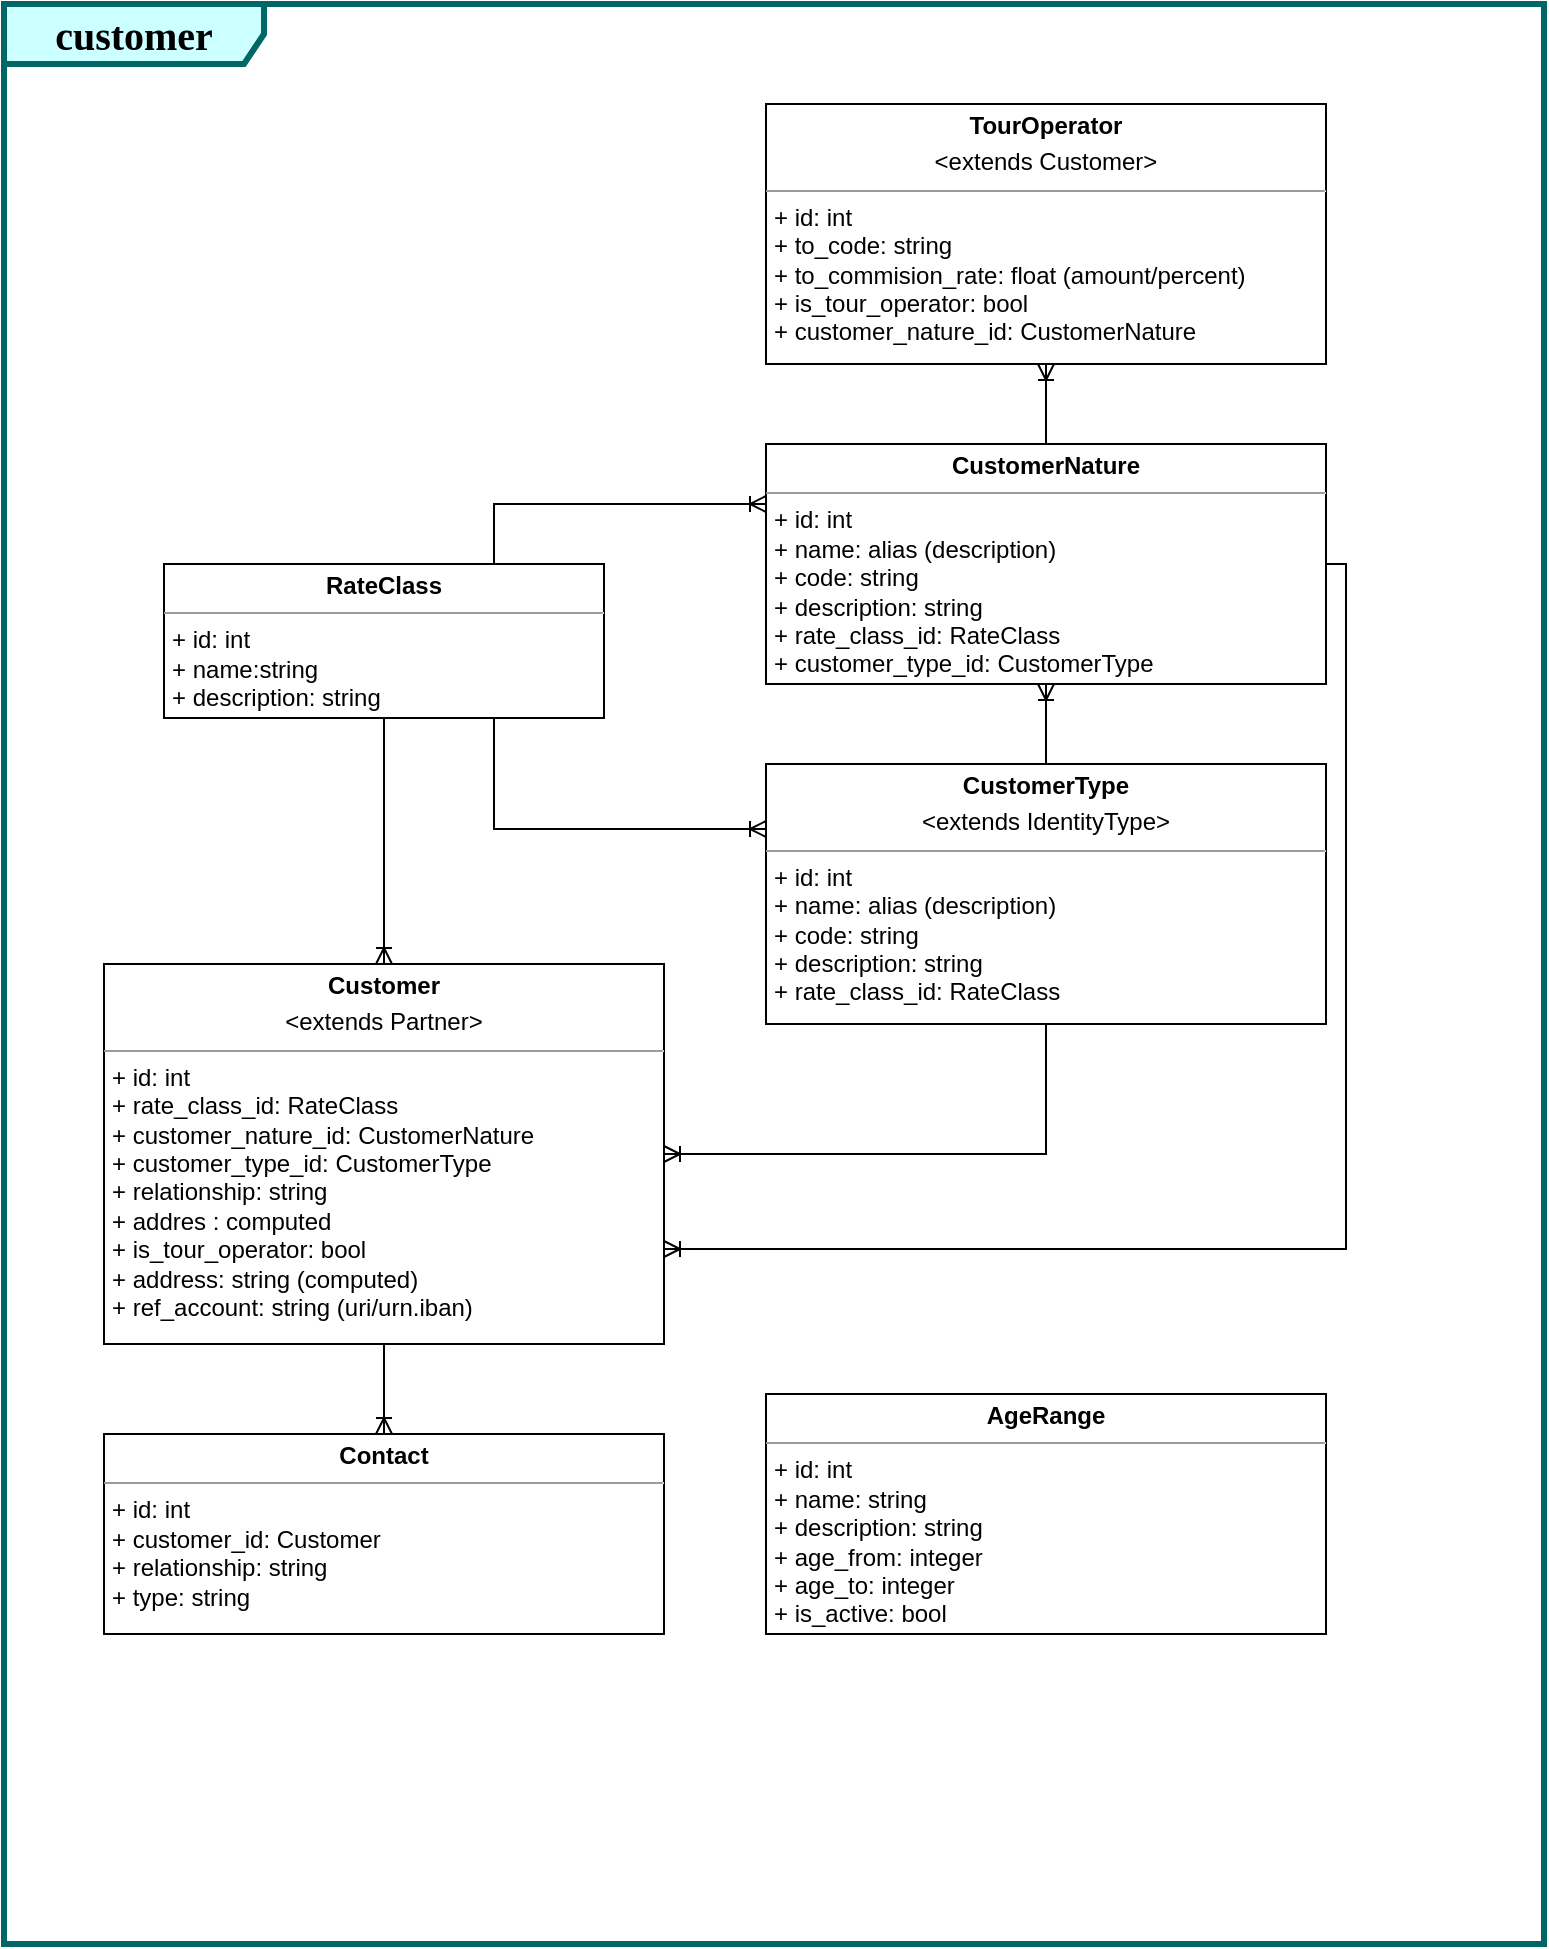 <mxfile version="21.4.0" type="device">
  <diagram name="Page-1" id="ArHbETY7Osu0yBzMkFwy">
    <mxGraphModel dx="449" dy="606" grid="1" gridSize="10" guides="1" tooltips="1" connect="1" arrows="1" fold="1" page="1" pageScale="1" pageWidth="827" pageHeight="1169" math="0" shadow="0">
      <root>
        <mxCell id="0" />
        <mxCell id="1" parent="0" />
        <mxCell id="o56gZvxd09uNSgiQIoGd-1" value="&lt;font style=&quot;font-size: 20px;&quot;&gt;&lt;b&gt;customer&lt;/b&gt;&lt;/font&gt;" style="shape=umlFrame;whiteSpace=wrap;html=1;rounded=0;shadow=0;comic=0;labelBackgroundColor=none;strokeWidth=3;fontFamily=Verdana;fontSize=10;align=center;width=130;height=30;fillColor=#CCFFFF;strokeColor=#006666;" parent="1" vertex="1">
          <mxGeometry x="860" y="30" width="770" height="970" as="geometry" />
        </mxCell>
        <mxCell id="o56gZvxd09uNSgiQIoGd-2" value="&lt;p style=&quot;margin: 0px ; margin-top: 4px ; text-align: center&quot;&gt;&lt;b&gt;Customer&lt;/b&gt;&lt;/p&gt;&lt;p style=&quot;margin: 0px ; margin-top: 4px ; text-align: center&quot;&gt;&amp;lt;extends Partner&amp;gt;&lt;/p&gt;&lt;hr size=&quot;1&quot;&gt;&lt;p style=&quot;margin: 0px ; margin-left: 4px&quot;&gt;+ id: int&lt;/p&gt;&lt;p style=&quot;margin: 0px ; margin-left: 4px&quot;&gt;+ rate_class_id: RateClass&lt;/p&gt;&lt;p style=&quot;margin: 0px ; margin-left: 4px&quot;&gt;+ customer_nature_id: CustomerNature&lt;/p&gt;&lt;p style=&quot;margin: 0px ; margin-left: 4px&quot;&gt;+ customer_type_id: CustomerType&lt;/p&gt;&lt;p style=&quot;margin: 0px ; margin-left: 4px&quot;&gt;+ relationship: string&lt;/p&gt;&lt;p style=&quot;margin: 0px ; margin-left: 4px&quot;&gt;+ addres : computed&lt;/p&gt;&lt;p style=&quot;margin: 0px ; margin-left: 4px&quot;&gt;+ is_tour_operator: bool&lt;/p&gt;&lt;p style=&quot;margin: 0px ; margin-left: 4px&quot;&gt;&lt;span style=&quot;background-color: initial;&quot;&gt;+ address: string (computed)&lt;/span&gt;&lt;br&gt;&lt;/p&gt;&lt;p style=&quot;margin: 0px ; margin-left: 4px&quot;&gt;&lt;span style=&quot;background-color: initial;&quot;&gt;+ ref_account: string (uri/urn.iban)&lt;/span&gt;&lt;br&gt;&lt;/p&gt;&lt;p style=&quot;margin: 0px ; margin-left: 4px&quot;&gt;&lt;br&gt;&lt;/p&gt;&lt;p style=&quot;margin: 0px 0px 0px 4px;&quot;&gt;&lt;br&gt;&lt;/p&gt;&lt;p style=&quot;margin: 0px 0px 0px 4px;&quot;&gt;&lt;br&gt;&lt;/p&gt;&lt;p style=&quot;margin: 0px 0px 0px 4px;&quot;&gt;&lt;br&gt;&lt;/p&gt;&lt;p style=&quot;margin: 0px 0px 0px 4px;&quot;&gt;&lt;br&gt;&lt;/p&gt;&lt;p style=&quot;margin: 0px 0px 0px 4px;&quot;&gt;&lt;br&gt;&lt;/p&gt;" style="verticalAlign=top;align=left;overflow=fill;fontSize=12;fontFamily=Helvetica;html=1;rounded=0;shadow=0;comic=0;labelBackgroundColor=none;strokeWidth=1" parent="1" vertex="1">
          <mxGeometry x="910" y="510" width="280" height="190" as="geometry" />
        </mxCell>
        <mxCell id="o56gZvxd09uNSgiQIoGd-4" value="&lt;p style=&quot;margin: 0px ; margin-top: 4px ; text-align: center&quot;&gt;&lt;b&gt;CustomerNature&lt;/b&gt;&lt;/p&gt;&lt;hr size=&quot;1&quot;&gt;&lt;p style=&quot;margin: 0px ; margin-left: 4px&quot;&gt;+ id: int&lt;/p&gt;&lt;p style=&quot;margin: 0px ; margin-left: 4px&quot;&gt;+ name: alias (description)&lt;/p&gt;&lt;p style=&quot;margin: 0px ; margin-left: 4px&quot;&gt;+ code: string&lt;/p&gt;&lt;p style=&quot;margin: 0px ; margin-left: 4px&quot;&gt;+ description: string&lt;/p&gt;&lt;p style=&quot;margin: 0px ; margin-left: 4px&quot;&gt;+ rate_class_id: RateClass&lt;/p&gt;&lt;p style=&quot;margin: 0px ; margin-left: 4px&quot;&gt;+ customer_type_id: CustomerType&lt;/p&gt;&lt;p style=&quot;margin: 0px ; margin-left: 4px&quot;&gt;&lt;br&gt;&lt;/p&gt;&lt;p style=&quot;margin: 0px ; margin-left: 4px&quot;&gt;&lt;br&gt;&lt;/p&gt;&lt;p style=&quot;margin: 0px 0px 0px 4px;&quot;&gt;&lt;br&gt;&lt;/p&gt;&lt;p style=&quot;margin: 0px 0px 0px 4px;&quot;&gt;&lt;br&gt;&lt;/p&gt;&lt;p style=&quot;margin: 0px 0px 0px 4px;&quot;&gt;&lt;br&gt;&lt;/p&gt;&lt;p style=&quot;margin: 0px 0px 0px 4px;&quot;&gt;&lt;br&gt;&lt;/p&gt;&lt;p style=&quot;margin: 0px 0px 0px 4px;&quot;&gt;&lt;br&gt;&lt;/p&gt;" style="verticalAlign=top;align=left;overflow=fill;fontSize=12;fontFamily=Helvetica;html=1;rounded=0;shadow=0;comic=0;labelBackgroundColor=none;strokeWidth=1" parent="1" vertex="1">
          <mxGeometry x="1241" y="250" width="280" height="120" as="geometry" />
        </mxCell>
        <mxCell id="o56gZvxd09uNSgiQIoGd-6" value="&lt;p style=&quot;margin: 0px ; margin-top: 4px ; text-align: center&quot;&gt;&lt;b&gt;CustomerType&lt;/b&gt;&lt;/p&gt;&lt;p style=&quot;margin: 0px ; margin-top: 4px ; text-align: center&quot;&gt;&amp;lt;extends IdentityType&amp;gt;&lt;/p&gt;&lt;hr size=&quot;1&quot;&gt;&lt;p style=&quot;margin: 0px ; margin-left: 4px&quot;&gt;+ id: int&lt;/p&gt;&lt;p style=&quot;margin: 0px ; margin-left: 4px&quot;&gt;+ name: alias (description)&lt;/p&gt;&lt;p style=&quot;margin: 0px ; margin-left: 4px&quot;&gt;+ code: string&lt;/p&gt;&lt;p style=&quot;margin: 0px ; margin-left: 4px&quot;&gt;+ description: string&lt;/p&gt;&lt;p style=&quot;margin: 0px ; margin-left: 4px&quot;&gt;+ rate_class_id: RateClass&lt;/p&gt;&lt;p style=&quot;margin: 0px ; margin-left: 4px&quot;&gt;&lt;br&gt;&lt;/p&gt;&lt;p style=&quot;margin: 0px ; margin-left: 4px&quot;&gt;&lt;br&gt;&lt;/p&gt;&lt;p style=&quot;margin: 0px 0px 0px 4px;&quot;&gt;&lt;br&gt;&lt;/p&gt;&lt;p style=&quot;margin: 0px 0px 0px 4px;&quot;&gt;&lt;br&gt;&lt;/p&gt;&lt;p style=&quot;margin: 0px 0px 0px 4px;&quot;&gt;&lt;br&gt;&lt;/p&gt;&lt;p style=&quot;margin: 0px 0px 0px 4px;&quot;&gt;&lt;br&gt;&lt;/p&gt;&lt;p style=&quot;margin: 0px 0px 0px 4px;&quot;&gt;&lt;br&gt;&lt;/p&gt;" style="verticalAlign=top;align=left;overflow=fill;fontSize=12;fontFamily=Helvetica;html=1;rounded=0;shadow=0;comic=0;labelBackgroundColor=none;strokeWidth=1" parent="1" vertex="1">
          <mxGeometry x="1241" y="410" width="280" height="130" as="geometry" />
        </mxCell>
        <mxCell id="o56gZvxd09uNSgiQIoGd-7" value="&lt;p style=&quot;margin: 0px ; margin-top: 4px ; text-align: center&quot;&gt;&lt;b&gt;RateClass&lt;/b&gt;&lt;/p&gt;&lt;hr size=&quot;1&quot;&gt;&lt;p style=&quot;margin: 0px ; margin-left: 4px&quot;&gt;+ id: int&lt;/p&gt;&lt;p style=&quot;margin: 0px ; margin-left: 4px&quot;&gt;+ name:string&lt;/p&gt;&lt;p style=&quot;margin: 0px ; margin-left: 4px&quot;&gt;+ description: string&lt;/p&gt;&lt;p style=&quot;margin: 0px ; margin-left: 4px&quot;&gt;&lt;br&gt;&lt;/p&gt;&lt;p style=&quot;margin: 0px 0px 0px 4px;&quot;&gt;&lt;br&gt;&lt;/p&gt;&lt;p style=&quot;margin: 0px 0px 0px 4px;&quot;&gt;&lt;br&gt;&lt;/p&gt;&lt;p style=&quot;margin: 0px 0px 0px 4px;&quot;&gt;&lt;br&gt;&lt;/p&gt;&lt;p style=&quot;margin: 0px 0px 0px 4px;&quot;&gt;&lt;br&gt;&lt;/p&gt;&lt;p style=&quot;margin: 0px 0px 0px 4px;&quot;&gt;&lt;br&gt;&lt;/p&gt;" style="verticalAlign=top;align=left;overflow=fill;fontSize=12;fontFamily=Helvetica;html=1;rounded=0;shadow=0;comic=0;labelBackgroundColor=none;strokeWidth=1" parent="1" vertex="1">
          <mxGeometry x="940" y="310" width="220" height="77" as="geometry" />
        </mxCell>
        <mxCell id="o56gZvxd09uNSgiQIoGd-8" value="&lt;p style=&quot;margin: 0px ; margin-top: 4px ; text-align: center&quot;&gt;&lt;b&gt;TourOperator&lt;/b&gt;&lt;/p&gt;&lt;p style=&quot;margin: 0px ; margin-top: 4px ; text-align: center&quot;&gt;&amp;lt;extends Customer&amp;gt;&lt;/p&gt;&lt;hr size=&quot;1&quot;&gt;&lt;p style=&quot;margin: 0px ; margin-left: 4px&quot;&gt;+ id: int&lt;/p&gt;&lt;p style=&quot;margin: 0px ; margin-left: 4px&quot;&gt;+ to_code: string&lt;/p&gt;&lt;p style=&quot;margin: 0px ; margin-left: 4px&quot;&gt;+ to_commision_rate: float (amount/percent)&lt;/p&gt;&lt;p style=&quot;margin: 0px ; margin-left: 4px&quot;&gt;+ is_tour_operator: bool&lt;/p&gt;&lt;p style=&quot;margin: 0px ; margin-left: 4px&quot;&gt;+ customer_nature_id: CustomerNature&lt;/p&gt;&lt;p style=&quot;margin: 0px ; margin-left: 4px&quot;&gt;&lt;br&gt;&lt;/p&gt;&lt;p style=&quot;margin: 0px 0px 0px 4px;&quot;&gt;&lt;br&gt;&lt;/p&gt;&lt;p style=&quot;margin: 0px 0px 0px 4px;&quot;&gt;&lt;br&gt;&lt;/p&gt;&lt;p style=&quot;margin: 0px 0px 0px 4px;&quot;&gt;&lt;br&gt;&lt;/p&gt;&lt;p style=&quot;margin: 0px 0px 0px 4px;&quot;&gt;&lt;br&gt;&lt;/p&gt;&lt;p style=&quot;margin: 0px 0px 0px 4px;&quot;&gt;&lt;br&gt;&lt;/p&gt;" style="verticalAlign=top;align=left;overflow=fill;fontSize=12;fontFamily=Helvetica;html=1;rounded=0;shadow=0;comic=0;labelBackgroundColor=none;strokeWidth=1" parent="1" vertex="1">
          <mxGeometry x="1241" y="80" width="280" height="130" as="geometry" />
        </mxCell>
        <mxCell id="o56gZvxd09uNSgiQIoGd-9" value="" style="edgeStyle=orthogonalEdgeStyle;fontSize=12;html=1;endArrow=ERoneToMany;rounded=0;exitX=0.75;exitY=0;exitDx=0;exitDy=0;entryX=0;entryY=0.25;entryDx=0;entryDy=0;" parent="1" source="o56gZvxd09uNSgiQIoGd-7" target="o56gZvxd09uNSgiQIoGd-4" edge="1">
          <mxGeometry width="100" height="100" relative="1" as="geometry">
            <mxPoint x="1264" y="440" as="sourcePoint" />
            <mxPoint x="1364" y="340" as="targetPoint" />
          </mxGeometry>
        </mxCell>
        <mxCell id="o56gZvxd09uNSgiQIoGd-10" value="" style="edgeStyle=orthogonalEdgeStyle;fontSize=12;html=1;endArrow=ERoneToMany;rounded=0;" parent="1" source="o56gZvxd09uNSgiQIoGd-7" target="o56gZvxd09uNSgiQIoGd-2" edge="1">
          <mxGeometry width="100" height="100" relative="1" as="geometry">
            <mxPoint x="1057" y="240" as="sourcePoint" />
            <mxPoint x="1364" y="340" as="targetPoint" />
          </mxGeometry>
        </mxCell>
        <mxCell id="o56gZvxd09uNSgiQIoGd-12" value="" style="edgeStyle=orthogonalEdgeStyle;fontSize=12;html=1;endArrow=ERoneToMany;rounded=0;exitX=0.5;exitY=1;exitDx=0;exitDy=0;entryX=1;entryY=0.5;entryDx=0;entryDy=0;" parent="1" source="o56gZvxd09uNSgiQIoGd-6" target="o56gZvxd09uNSgiQIoGd-2" edge="1">
          <mxGeometry width="100" height="100" relative="1" as="geometry">
            <mxPoint x="1644" y="330" as="sourcePoint" />
            <mxPoint x="1744" y="230" as="targetPoint" />
          </mxGeometry>
        </mxCell>
        <mxCell id="o56gZvxd09uNSgiQIoGd-14" value="&lt;p style=&quot;margin: 0px ; margin-top: 4px ; text-align: center&quot;&gt;&lt;b&gt;AgeRange&lt;/b&gt;&lt;/p&gt;&lt;hr size=&quot;1&quot;&gt;&lt;p style=&quot;margin: 0px ; margin-left: 4px&quot;&gt;+ id: int&lt;/p&gt;&lt;p style=&quot;margin: 0px 0px 0px 4px;&quot;&gt;+ name: string&amp;nbsp;&lt;/p&gt;&lt;p style=&quot;margin: 0px 0px 0px 4px;&quot;&gt;+ description: string&lt;/p&gt;&lt;p style=&quot;margin: 0px 0px 0px 4px;&quot;&gt;+ age_from: integer&lt;/p&gt;&lt;p style=&quot;margin: 0px 0px 0px 4px;&quot;&gt;+ age_to: integer&lt;/p&gt;&lt;p style=&quot;margin: 0px 0px 0px 4px;&quot;&gt;+ is_active: bool&lt;/p&gt;&lt;p style=&quot;margin: 0px 0px 0px 4px;&quot;&gt;&lt;br&gt;&lt;/p&gt;&lt;p style=&quot;margin: 0px 0px 0px 4px;&quot;&gt;&lt;br&gt;&lt;/p&gt;&lt;p style=&quot;margin: 0px 0px 0px 4px;&quot;&gt;&lt;br&gt;&lt;/p&gt;&lt;p style=&quot;margin: 0px 0px 0px 4px;&quot;&gt;&lt;br&gt;&lt;/p&gt;&lt;p style=&quot;margin: 0px 0px 0px 4px;&quot;&gt;&lt;br&gt;&lt;/p&gt;&lt;p style=&quot;margin: 0px 0px 0px 4px;&quot;&gt;&lt;br&gt;&lt;/p&gt;" style="verticalAlign=top;align=left;overflow=fill;fontSize=12;fontFamily=Helvetica;html=1;rounded=0;shadow=0;comic=0;labelBackgroundColor=none;strokeWidth=1" parent="1" vertex="1">
          <mxGeometry x="1241" y="725" width="280" height="120" as="geometry" />
        </mxCell>
        <mxCell id="o56gZvxd09uNSgiQIoGd-15" value="&lt;p style=&quot;margin: 0px ; margin-top: 4px ; text-align: center&quot;&gt;&lt;b&gt;Contact&lt;/b&gt;&lt;/p&gt;&lt;hr size=&quot;1&quot;&gt;&lt;p style=&quot;margin: 0px ; margin-left: 4px&quot;&gt;+ id: int&lt;/p&gt;&lt;p style=&quot;margin: 0px 0px 0px 4px;&quot;&gt;+&amp;nbsp;customer_id&lt;span style=&quot;background-color: initial;&quot;&gt;: Customer&lt;/span&gt;&lt;/p&gt;&lt;p style=&quot;margin: 0px 0px 0px 4px;&quot;&gt;+ relationship: string&lt;/p&gt;&lt;p style=&quot;margin: 0px 0px 0px 4px;&quot;&gt;+ type: string&lt;/p&gt;&lt;p style=&quot;margin: 0px 0px 0px 4px;&quot;&gt;&lt;br&gt;&lt;/p&gt;&lt;p style=&quot;margin: 0px 0px 0px 4px;&quot;&gt;&lt;br&gt;&lt;/p&gt;&lt;p style=&quot;margin: 0px 0px 0px 4px;&quot;&gt;&lt;br&gt;&lt;/p&gt;&lt;p style=&quot;margin: 0px 0px 0px 4px;&quot;&gt;&lt;br&gt;&lt;/p&gt;" style="verticalAlign=top;align=left;overflow=fill;fontSize=12;fontFamily=Helvetica;html=1;rounded=0;shadow=0;comic=0;labelBackgroundColor=none;strokeWidth=1" parent="1" vertex="1">
          <mxGeometry x="910" y="745" width="280" height="100" as="geometry" />
        </mxCell>
        <mxCell id="o56gZvxd09uNSgiQIoGd-16" value="" style="edgeStyle=orthogonalEdgeStyle;fontSize=12;html=1;endArrow=ERoneToMany;rounded=0;exitX=0.5;exitY=1;exitDx=0;exitDy=0;entryX=0.5;entryY=0;entryDx=0;entryDy=0;" parent="1" source="o56gZvxd09uNSgiQIoGd-2" target="o56gZvxd09uNSgiQIoGd-15" edge="1">
          <mxGeometry width="100" height="100" relative="1" as="geometry">
            <mxPoint x="1320" y="890" as="sourcePoint" />
            <mxPoint x="1420" y="790" as="targetPoint" />
          </mxGeometry>
        </mxCell>
        <mxCell id="o56gZvxd09uNSgiQIoGd-17" value="" style="edgeStyle=orthogonalEdgeStyle;fontSize=12;html=1;endArrow=ERoneToMany;rounded=0;exitX=0.75;exitY=1;exitDx=0;exitDy=0;entryX=0;entryY=0.25;entryDx=0;entryDy=0;" parent="1" source="o56gZvxd09uNSgiQIoGd-7" target="o56gZvxd09uNSgiQIoGd-6" edge="1">
          <mxGeometry width="100" height="100" relative="1" as="geometry">
            <mxPoint x="1320" y="460" as="sourcePoint" />
            <mxPoint x="1420" y="360" as="targetPoint" />
          </mxGeometry>
        </mxCell>
        <mxCell id="o56gZvxd09uNSgiQIoGd-18" value="" style="edgeStyle=orthogonalEdgeStyle;fontSize=12;html=1;endArrow=ERoneToMany;rounded=0;exitX=1;exitY=0.5;exitDx=0;exitDy=0;entryX=1;entryY=0.75;entryDx=0;entryDy=0;" parent="1" source="o56gZvxd09uNSgiQIoGd-4" target="o56gZvxd09uNSgiQIoGd-2" edge="1">
          <mxGeometry width="100" height="100" relative="1" as="geometry">
            <mxPoint x="1320" y="460" as="sourcePoint" />
            <mxPoint x="1420" y="360" as="targetPoint" />
          </mxGeometry>
        </mxCell>
        <mxCell id="o56gZvxd09uNSgiQIoGd-19" value="" style="edgeStyle=orthogonalEdgeStyle;fontSize=12;html=1;endArrow=ERoneToMany;rounded=0;exitX=0.5;exitY=0;exitDx=0;exitDy=0;entryX=0.5;entryY=1;entryDx=0;entryDy=0;" parent="1" source="o56gZvxd09uNSgiQIoGd-4" target="o56gZvxd09uNSgiQIoGd-8" edge="1">
          <mxGeometry width="100" height="100" relative="1" as="geometry">
            <mxPoint x="1320" y="460" as="sourcePoint" />
            <mxPoint x="1420" y="360" as="targetPoint" />
          </mxGeometry>
        </mxCell>
        <mxCell id="o56gZvxd09uNSgiQIoGd-20" value="" style="edgeStyle=orthogonalEdgeStyle;fontSize=12;html=1;endArrow=ERoneToMany;rounded=0;exitX=0.5;exitY=0;exitDx=0;exitDy=0;entryX=0.5;entryY=1;entryDx=0;entryDy=0;" parent="1" source="o56gZvxd09uNSgiQIoGd-6" target="o56gZvxd09uNSgiQIoGd-4" edge="1">
          <mxGeometry width="100" height="100" relative="1" as="geometry">
            <mxPoint x="1320" y="460" as="sourcePoint" />
            <mxPoint x="1420" y="360" as="targetPoint" />
          </mxGeometry>
        </mxCell>
      </root>
    </mxGraphModel>
  </diagram>
</mxfile>
